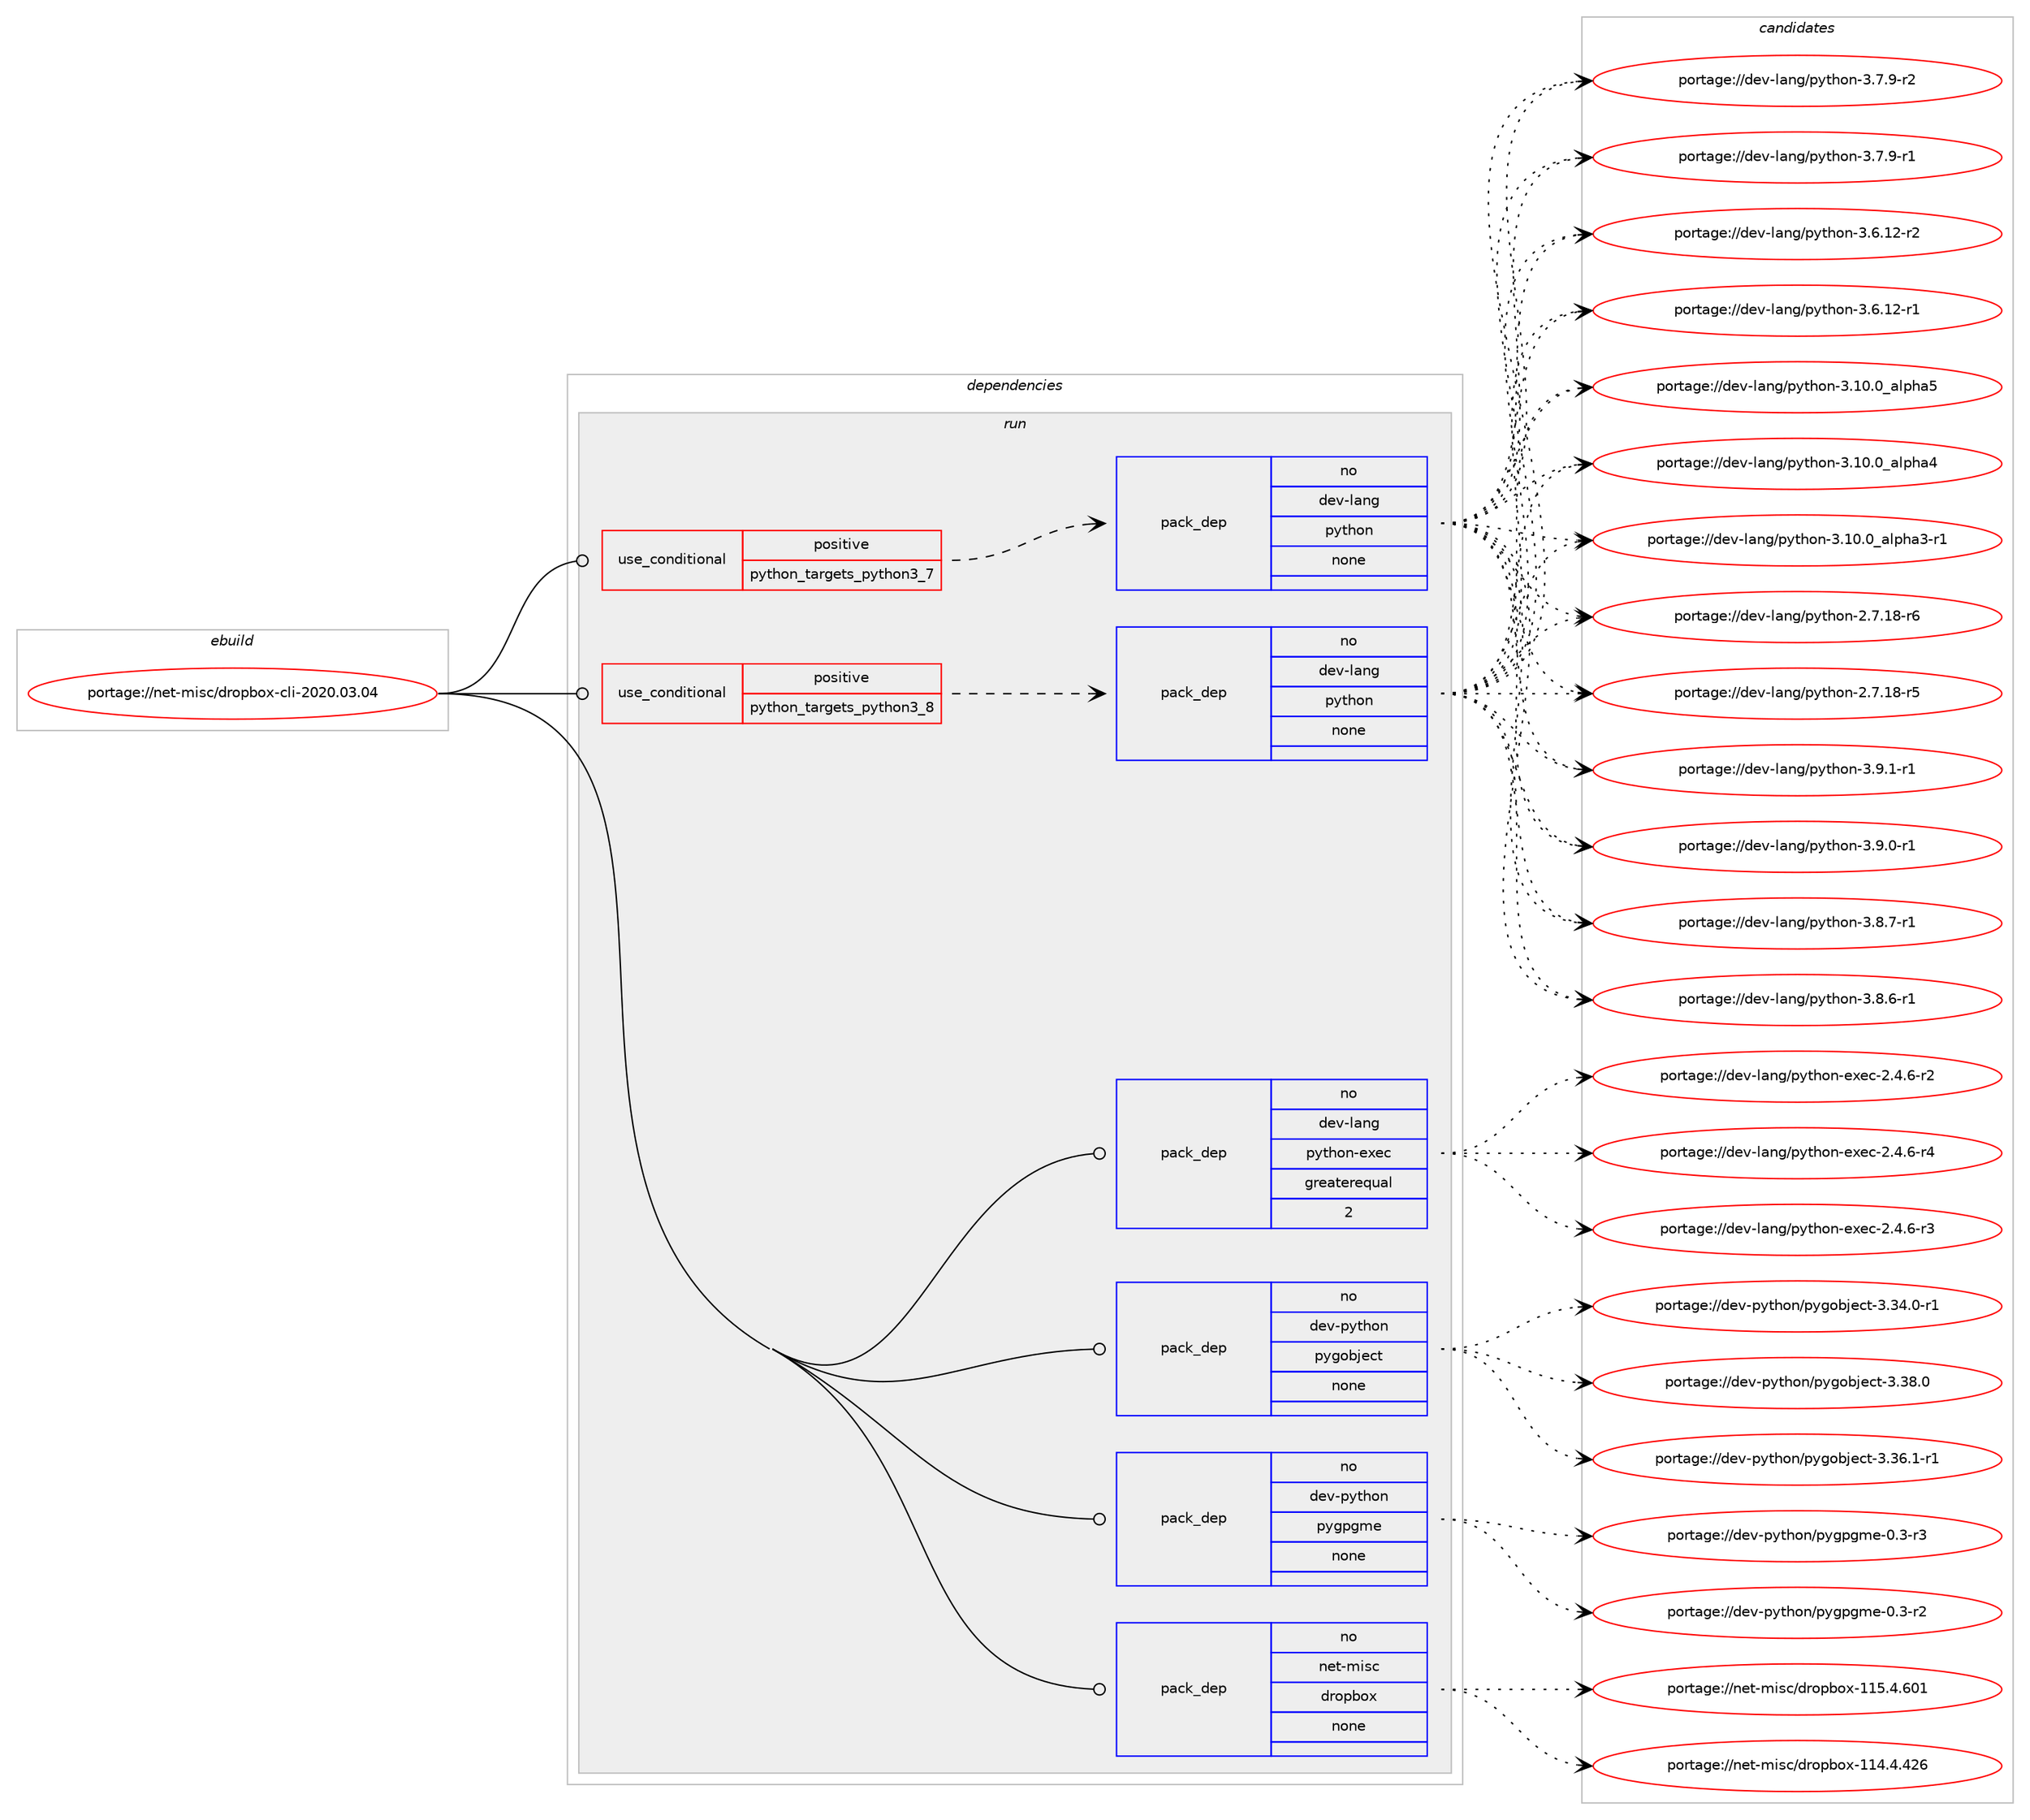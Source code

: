 digraph prolog {

# *************
# Graph options
# *************

newrank=true;
concentrate=true;
compound=true;
graph [rankdir=LR,fontname=Helvetica,fontsize=10,ranksep=1.5];#, ranksep=2.5, nodesep=0.2];
edge  [arrowhead=vee];
node  [fontname=Helvetica,fontsize=10];

# **********
# The ebuild
# **********

subgraph cluster_leftcol {
color=gray;
rank=same;
label=<<i>ebuild</i>>;
id [label="portage://net-misc/dropbox-cli-2020.03.04", color=red, width=4, href="../net-misc/dropbox-cli-2020.03.04.svg"];
}

# ****************
# The dependencies
# ****************

subgraph cluster_midcol {
color=gray;
label=<<i>dependencies</i>>;
subgraph cluster_compile {
fillcolor="#eeeeee";
style=filled;
label=<<i>compile</i>>;
}
subgraph cluster_compileandrun {
fillcolor="#eeeeee";
style=filled;
label=<<i>compile and run</i>>;
}
subgraph cluster_run {
fillcolor="#eeeeee";
style=filled;
label=<<i>run</i>>;
subgraph cond5742 {
dependency18459 [label=<<TABLE BORDER="0" CELLBORDER="1" CELLSPACING="0" CELLPADDING="4"><TR><TD ROWSPAN="3" CELLPADDING="10">use_conditional</TD></TR><TR><TD>positive</TD></TR><TR><TD>python_targets_python3_7</TD></TR></TABLE>>, shape=none, color=red];
subgraph pack12552 {
dependency18460 [label=<<TABLE BORDER="0" CELLBORDER="1" CELLSPACING="0" CELLPADDING="4" WIDTH="220"><TR><TD ROWSPAN="6" CELLPADDING="30">pack_dep</TD></TR><TR><TD WIDTH="110">no</TD></TR><TR><TD>dev-lang</TD></TR><TR><TD>python</TD></TR><TR><TD>none</TD></TR><TR><TD></TD></TR></TABLE>>, shape=none, color=blue];
}
dependency18459:e -> dependency18460:w [weight=20,style="dashed",arrowhead="vee"];
}
id:e -> dependency18459:w [weight=20,style="solid",arrowhead="odot"];
subgraph cond5743 {
dependency18461 [label=<<TABLE BORDER="0" CELLBORDER="1" CELLSPACING="0" CELLPADDING="4"><TR><TD ROWSPAN="3" CELLPADDING="10">use_conditional</TD></TR><TR><TD>positive</TD></TR><TR><TD>python_targets_python3_8</TD></TR></TABLE>>, shape=none, color=red];
subgraph pack12553 {
dependency18462 [label=<<TABLE BORDER="0" CELLBORDER="1" CELLSPACING="0" CELLPADDING="4" WIDTH="220"><TR><TD ROWSPAN="6" CELLPADDING="30">pack_dep</TD></TR><TR><TD WIDTH="110">no</TD></TR><TR><TD>dev-lang</TD></TR><TR><TD>python</TD></TR><TR><TD>none</TD></TR><TR><TD></TD></TR></TABLE>>, shape=none, color=blue];
}
dependency18461:e -> dependency18462:w [weight=20,style="dashed",arrowhead="vee"];
}
id:e -> dependency18461:w [weight=20,style="solid",arrowhead="odot"];
subgraph pack12554 {
dependency18463 [label=<<TABLE BORDER="0" CELLBORDER="1" CELLSPACING="0" CELLPADDING="4" WIDTH="220"><TR><TD ROWSPAN="6" CELLPADDING="30">pack_dep</TD></TR><TR><TD WIDTH="110">no</TD></TR><TR><TD>dev-lang</TD></TR><TR><TD>python-exec</TD></TR><TR><TD>greaterequal</TD></TR><TR><TD>2</TD></TR></TABLE>>, shape=none, color=blue];
}
id:e -> dependency18463:w [weight=20,style="solid",arrowhead="odot"];
subgraph pack12555 {
dependency18464 [label=<<TABLE BORDER="0" CELLBORDER="1" CELLSPACING="0" CELLPADDING="4" WIDTH="220"><TR><TD ROWSPAN="6" CELLPADDING="30">pack_dep</TD></TR><TR><TD WIDTH="110">no</TD></TR><TR><TD>dev-python</TD></TR><TR><TD>pygobject</TD></TR><TR><TD>none</TD></TR><TR><TD></TD></TR></TABLE>>, shape=none, color=blue];
}
id:e -> dependency18464:w [weight=20,style="solid",arrowhead="odot"];
subgraph pack12556 {
dependency18465 [label=<<TABLE BORDER="0" CELLBORDER="1" CELLSPACING="0" CELLPADDING="4" WIDTH="220"><TR><TD ROWSPAN="6" CELLPADDING="30">pack_dep</TD></TR><TR><TD WIDTH="110">no</TD></TR><TR><TD>dev-python</TD></TR><TR><TD>pygpgme</TD></TR><TR><TD>none</TD></TR><TR><TD></TD></TR></TABLE>>, shape=none, color=blue];
}
id:e -> dependency18465:w [weight=20,style="solid",arrowhead="odot"];
subgraph pack12557 {
dependency18466 [label=<<TABLE BORDER="0" CELLBORDER="1" CELLSPACING="0" CELLPADDING="4" WIDTH="220"><TR><TD ROWSPAN="6" CELLPADDING="30">pack_dep</TD></TR><TR><TD WIDTH="110">no</TD></TR><TR><TD>net-misc</TD></TR><TR><TD>dropbox</TD></TR><TR><TD>none</TD></TR><TR><TD></TD></TR></TABLE>>, shape=none, color=blue];
}
id:e -> dependency18466:w [weight=20,style="solid",arrowhead="odot"];
}
}

# **************
# The candidates
# **************

subgraph cluster_choices {
rank=same;
color=gray;
label=<<i>candidates</i>>;

subgraph choice12552 {
color=black;
nodesep=1;
choice1001011184510897110103471121211161041111104551465746494511449 [label="portage://dev-lang/python-3.9.1-r1", color=red, width=4,href="../dev-lang/python-3.9.1-r1.svg"];
choice1001011184510897110103471121211161041111104551465746484511449 [label="portage://dev-lang/python-3.9.0-r1", color=red, width=4,href="../dev-lang/python-3.9.0-r1.svg"];
choice1001011184510897110103471121211161041111104551465646554511449 [label="portage://dev-lang/python-3.8.7-r1", color=red, width=4,href="../dev-lang/python-3.8.7-r1.svg"];
choice1001011184510897110103471121211161041111104551465646544511449 [label="portage://dev-lang/python-3.8.6-r1", color=red, width=4,href="../dev-lang/python-3.8.6-r1.svg"];
choice1001011184510897110103471121211161041111104551465546574511450 [label="portage://dev-lang/python-3.7.9-r2", color=red, width=4,href="../dev-lang/python-3.7.9-r2.svg"];
choice1001011184510897110103471121211161041111104551465546574511449 [label="portage://dev-lang/python-3.7.9-r1", color=red, width=4,href="../dev-lang/python-3.7.9-r1.svg"];
choice100101118451089711010347112121116104111110455146544649504511450 [label="portage://dev-lang/python-3.6.12-r2", color=red, width=4,href="../dev-lang/python-3.6.12-r2.svg"];
choice100101118451089711010347112121116104111110455146544649504511449 [label="portage://dev-lang/python-3.6.12-r1", color=red, width=4,href="../dev-lang/python-3.6.12-r1.svg"];
choice1001011184510897110103471121211161041111104551464948464895971081121049753 [label="portage://dev-lang/python-3.10.0_alpha5", color=red, width=4,href="../dev-lang/python-3.10.0_alpha5.svg"];
choice1001011184510897110103471121211161041111104551464948464895971081121049752 [label="portage://dev-lang/python-3.10.0_alpha4", color=red, width=4,href="../dev-lang/python-3.10.0_alpha4.svg"];
choice10010111845108971101034711212111610411111045514649484648959710811210497514511449 [label="portage://dev-lang/python-3.10.0_alpha3-r1", color=red, width=4,href="../dev-lang/python-3.10.0_alpha3-r1.svg"];
choice100101118451089711010347112121116104111110455046554649564511454 [label="portage://dev-lang/python-2.7.18-r6", color=red, width=4,href="../dev-lang/python-2.7.18-r6.svg"];
choice100101118451089711010347112121116104111110455046554649564511453 [label="portage://dev-lang/python-2.7.18-r5", color=red, width=4,href="../dev-lang/python-2.7.18-r5.svg"];
dependency18460:e -> choice1001011184510897110103471121211161041111104551465746494511449:w [style=dotted,weight="100"];
dependency18460:e -> choice1001011184510897110103471121211161041111104551465746484511449:w [style=dotted,weight="100"];
dependency18460:e -> choice1001011184510897110103471121211161041111104551465646554511449:w [style=dotted,weight="100"];
dependency18460:e -> choice1001011184510897110103471121211161041111104551465646544511449:w [style=dotted,weight="100"];
dependency18460:e -> choice1001011184510897110103471121211161041111104551465546574511450:w [style=dotted,weight="100"];
dependency18460:e -> choice1001011184510897110103471121211161041111104551465546574511449:w [style=dotted,weight="100"];
dependency18460:e -> choice100101118451089711010347112121116104111110455146544649504511450:w [style=dotted,weight="100"];
dependency18460:e -> choice100101118451089711010347112121116104111110455146544649504511449:w [style=dotted,weight="100"];
dependency18460:e -> choice1001011184510897110103471121211161041111104551464948464895971081121049753:w [style=dotted,weight="100"];
dependency18460:e -> choice1001011184510897110103471121211161041111104551464948464895971081121049752:w [style=dotted,weight="100"];
dependency18460:e -> choice10010111845108971101034711212111610411111045514649484648959710811210497514511449:w [style=dotted,weight="100"];
dependency18460:e -> choice100101118451089711010347112121116104111110455046554649564511454:w [style=dotted,weight="100"];
dependency18460:e -> choice100101118451089711010347112121116104111110455046554649564511453:w [style=dotted,weight="100"];
}
subgraph choice12553 {
color=black;
nodesep=1;
choice1001011184510897110103471121211161041111104551465746494511449 [label="portage://dev-lang/python-3.9.1-r1", color=red, width=4,href="../dev-lang/python-3.9.1-r1.svg"];
choice1001011184510897110103471121211161041111104551465746484511449 [label="portage://dev-lang/python-3.9.0-r1", color=red, width=4,href="../dev-lang/python-3.9.0-r1.svg"];
choice1001011184510897110103471121211161041111104551465646554511449 [label="portage://dev-lang/python-3.8.7-r1", color=red, width=4,href="../dev-lang/python-3.8.7-r1.svg"];
choice1001011184510897110103471121211161041111104551465646544511449 [label="portage://dev-lang/python-3.8.6-r1", color=red, width=4,href="../dev-lang/python-3.8.6-r1.svg"];
choice1001011184510897110103471121211161041111104551465546574511450 [label="portage://dev-lang/python-3.7.9-r2", color=red, width=4,href="../dev-lang/python-3.7.9-r2.svg"];
choice1001011184510897110103471121211161041111104551465546574511449 [label="portage://dev-lang/python-3.7.9-r1", color=red, width=4,href="../dev-lang/python-3.7.9-r1.svg"];
choice100101118451089711010347112121116104111110455146544649504511450 [label="portage://dev-lang/python-3.6.12-r2", color=red, width=4,href="../dev-lang/python-3.6.12-r2.svg"];
choice100101118451089711010347112121116104111110455146544649504511449 [label="portage://dev-lang/python-3.6.12-r1", color=red, width=4,href="../dev-lang/python-3.6.12-r1.svg"];
choice1001011184510897110103471121211161041111104551464948464895971081121049753 [label="portage://dev-lang/python-3.10.0_alpha5", color=red, width=4,href="../dev-lang/python-3.10.0_alpha5.svg"];
choice1001011184510897110103471121211161041111104551464948464895971081121049752 [label="portage://dev-lang/python-3.10.0_alpha4", color=red, width=4,href="../dev-lang/python-3.10.0_alpha4.svg"];
choice10010111845108971101034711212111610411111045514649484648959710811210497514511449 [label="portage://dev-lang/python-3.10.0_alpha3-r1", color=red, width=4,href="../dev-lang/python-3.10.0_alpha3-r1.svg"];
choice100101118451089711010347112121116104111110455046554649564511454 [label="portage://dev-lang/python-2.7.18-r6", color=red, width=4,href="../dev-lang/python-2.7.18-r6.svg"];
choice100101118451089711010347112121116104111110455046554649564511453 [label="portage://dev-lang/python-2.7.18-r5", color=red, width=4,href="../dev-lang/python-2.7.18-r5.svg"];
dependency18462:e -> choice1001011184510897110103471121211161041111104551465746494511449:w [style=dotted,weight="100"];
dependency18462:e -> choice1001011184510897110103471121211161041111104551465746484511449:w [style=dotted,weight="100"];
dependency18462:e -> choice1001011184510897110103471121211161041111104551465646554511449:w [style=dotted,weight="100"];
dependency18462:e -> choice1001011184510897110103471121211161041111104551465646544511449:w [style=dotted,weight="100"];
dependency18462:e -> choice1001011184510897110103471121211161041111104551465546574511450:w [style=dotted,weight="100"];
dependency18462:e -> choice1001011184510897110103471121211161041111104551465546574511449:w [style=dotted,weight="100"];
dependency18462:e -> choice100101118451089711010347112121116104111110455146544649504511450:w [style=dotted,weight="100"];
dependency18462:e -> choice100101118451089711010347112121116104111110455146544649504511449:w [style=dotted,weight="100"];
dependency18462:e -> choice1001011184510897110103471121211161041111104551464948464895971081121049753:w [style=dotted,weight="100"];
dependency18462:e -> choice1001011184510897110103471121211161041111104551464948464895971081121049752:w [style=dotted,weight="100"];
dependency18462:e -> choice10010111845108971101034711212111610411111045514649484648959710811210497514511449:w [style=dotted,weight="100"];
dependency18462:e -> choice100101118451089711010347112121116104111110455046554649564511454:w [style=dotted,weight="100"];
dependency18462:e -> choice100101118451089711010347112121116104111110455046554649564511453:w [style=dotted,weight="100"];
}
subgraph choice12554 {
color=black;
nodesep=1;
choice10010111845108971101034711212111610411111045101120101994550465246544511452 [label="portage://dev-lang/python-exec-2.4.6-r4", color=red, width=4,href="../dev-lang/python-exec-2.4.6-r4.svg"];
choice10010111845108971101034711212111610411111045101120101994550465246544511451 [label="portage://dev-lang/python-exec-2.4.6-r3", color=red, width=4,href="../dev-lang/python-exec-2.4.6-r3.svg"];
choice10010111845108971101034711212111610411111045101120101994550465246544511450 [label="portage://dev-lang/python-exec-2.4.6-r2", color=red, width=4,href="../dev-lang/python-exec-2.4.6-r2.svg"];
dependency18463:e -> choice10010111845108971101034711212111610411111045101120101994550465246544511452:w [style=dotted,weight="100"];
dependency18463:e -> choice10010111845108971101034711212111610411111045101120101994550465246544511451:w [style=dotted,weight="100"];
dependency18463:e -> choice10010111845108971101034711212111610411111045101120101994550465246544511450:w [style=dotted,weight="100"];
}
subgraph choice12555 {
color=black;
nodesep=1;
choice1001011184511212111610411111047112121103111981061019911645514651564648 [label="portage://dev-python/pygobject-3.38.0", color=red, width=4,href="../dev-python/pygobject-3.38.0.svg"];
choice10010111845112121116104111110471121211031119810610199116455146515446494511449 [label="portage://dev-python/pygobject-3.36.1-r1", color=red, width=4,href="../dev-python/pygobject-3.36.1-r1.svg"];
choice10010111845112121116104111110471121211031119810610199116455146515246484511449 [label="portage://dev-python/pygobject-3.34.0-r1", color=red, width=4,href="../dev-python/pygobject-3.34.0-r1.svg"];
dependency18464:e -> choice1001011184511212111610411111047112121103111981061019911645514651564648:w [style=dotted,weight="100"];
dependency18464:e -> choice10010111845112121116104111110471121211031119810610199116455146515446494511449:w [style=dotted,weight="100"];
dependency18464:e -> choice10010111845112121116104111110471121211031119810610199116455146515246484511449:w [style=dotted,weight="100"];
}
subgraph choice12556 {
color=black;
nodesep=1;
choice1001011184511212111610411111047112121103112103109101454846514511451 [label="portage://dev-python/pygpgme-0.3-r3", color=red, width=4,href="../dev-python/pygpgme-0.3-r3.svg"];
choice1001011184511212111610411111047112121103112103109101454846514511450 [label="portage://dev-python/pygpgme-0.3-r2", color=red, width=4,href="../dev-python/pygpgme-0.3-r2.svg"];
dependency18465:e -> choice1001011184511212111610411111047112121103112103109101454846514511451:w [style=dotted,weight="100"];
dependency18465:e -> choice1001011184511212111610411111047112121103112103109101454846514511450:w [style=dotted,weight="100"];
}
subgraph choice12557 {
color=black;
nodesep=1;
choice1101011164510910511599471001141111129811112045494953465246544849 [label="portage://net-misc/dropbox-115.4.601", color=red, width=4,href="../net-misc/dropbox-115.4.601.svg"];
choice1101011164510910511599471001141111129811112045494952465246525054 [label="portage://net-misc/dropbox-114.4.426", color=red, width=4,href="../net-misc/dropbox-114.4.426.svg"];
dependency18466:e -> choice1101011164510910511599471001141111129811112045494953465246544849:w [style=dotted,weight="100"];
dependency18466:e -> choice1101011164510910511599471001141111129811112045494952465246525054:w [style=dotted,weight="100"];
}
}

}
